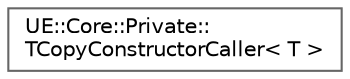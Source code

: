 digraph "Graphical Class Hierarchy"
{
 // INTERACTIVE_SVG=YES
 // LATEX_PDF_SIZE
  bgcolor="transparent";
  edge [fontname=Helvetica,fontsize=10,labelfontname=Helvetica,labelfontsize=10];
  node [fontname=Helvetica,fontsize=10,shape=box,height=0.2,width=0.4];
  rankdir="LR";
  Node0 [id="Node000000",label="UE::Core::Private::\lTCopyConstructorCaller\< T \>",height=0.2,width=0.4,color="grey40", fillcolor="white", style="filled",URL="$d0/dea/structUE_1_1Core_1_1Private_1_1TCopyConstructorCaller.html",tooltip="An adapter for calling a copy constructor of a type."];
}
